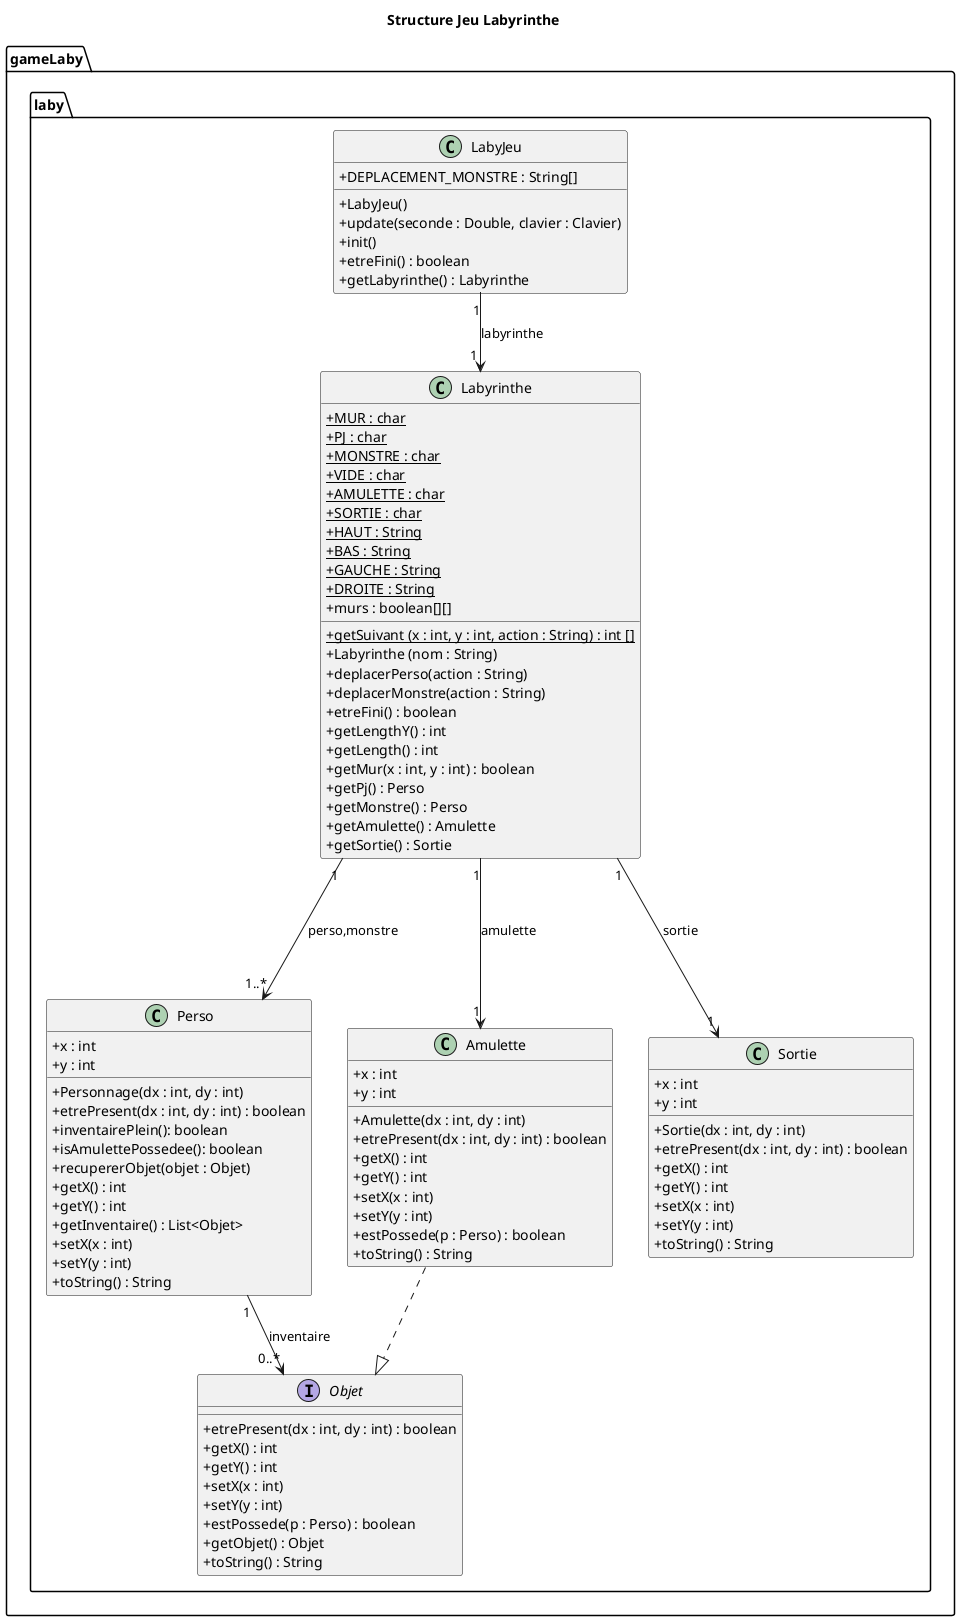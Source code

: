 @startuml
'https://plantuml.com/class-diagram

title Structure Jeu Labyrinthe


package gameLaby.laby{
skinparam classAttributeIconSize 0
class Labyrinthe{
+ {static} MUR : char
+ {static} PJ : char
+ {static} MONSTRE : char
+ {static} VIDE : char
+ {static} AMULETTE : char
+ {static} SORTIE : char
+ {static} HAUT : String
+ {static} BAS : String
+ {static} GAUCHE : String
+ {static} DROITE : String
+ murs : boolean[][]
+ {static} getSuivant (x : int, y : int, action : String) : int []
+ Labyrinthe (nom : String)
+ deplacerPerso(action : String)
+ deplacerMonstre(action : String)
+ etreFini() : boolean
+ getLengthY() : int
+ getLength() : int
+ getMur(x : int, y : int) : boolean
+ getPj() : Perso
+ getMonstre() : Perso
+ getAmulette() : Amulette
+ getSortie() : Sortie
}

class LabyJeu{
+DEPLACEMENT_MONSTRE : String[]
+LabyJeu()
+update(seconde : Double, clavier : Clavier)
+init()
+etreFini() : boolean
+getLabyrinthe() : Labyrinthe
}


class Perso{
+ x : int
+ y : int
+ Personnage(dx : int, dy : int)
+ etrePresent(dx : int, dy : int) : boolean
+ inventairePlein(): boolean
+ isAmulettePossedee(): boolean
+ recupererObjet(objet : Objet)
+ getX() : int
+ getY() : int
+ getInventaire() : List<Objet>
+ setX(x : int)
+ setY(y : int)
+ toString() : String
}

class Amulette{
+ x : int
+ y : int
+ Amulette(dx : int, dy : int)
+ etrePresent(dx : int, dy : int) : boolean
+ getX() : int
+ getY() : int
+ setX(x : int)
+ setY(y : int)
+ estPossede(p : Perso) : boolean
+ toString() : String
}

interface Objet{
+ etrePresent(dx : int, dy : int) : boolean
+ getX() : int
+ getY() : int
+ setX(x : int)
+ setY(y : int)
+ estPossede(p : Perso) : boolean
+ getObjet() : Objet
+ toString() : String
}

class Sortie{
+ x : int
+ y : int
+ Sortie(dx : int, dy : int)
+ etrePresent(dx : int, dy : int) : boolean
+ getX() : int
+ getY() : int
+ setX(x : int)
+ setY(y : int)
+ toString() : String
}
}





LabyJeu "1" --> "1 " Labyrinthe : labyrinthe
Labyrinthe "1" ---> "1..*" Perso : perso,monstre
Labyrinthe "1" ---> "1" Sortie : sortie
Labyrinthe "1" ---> "1" Amulette : amulette
Amulette  ..|>  Objet
Perso "1"--> "0..*"Objet : inventaire

@enduml